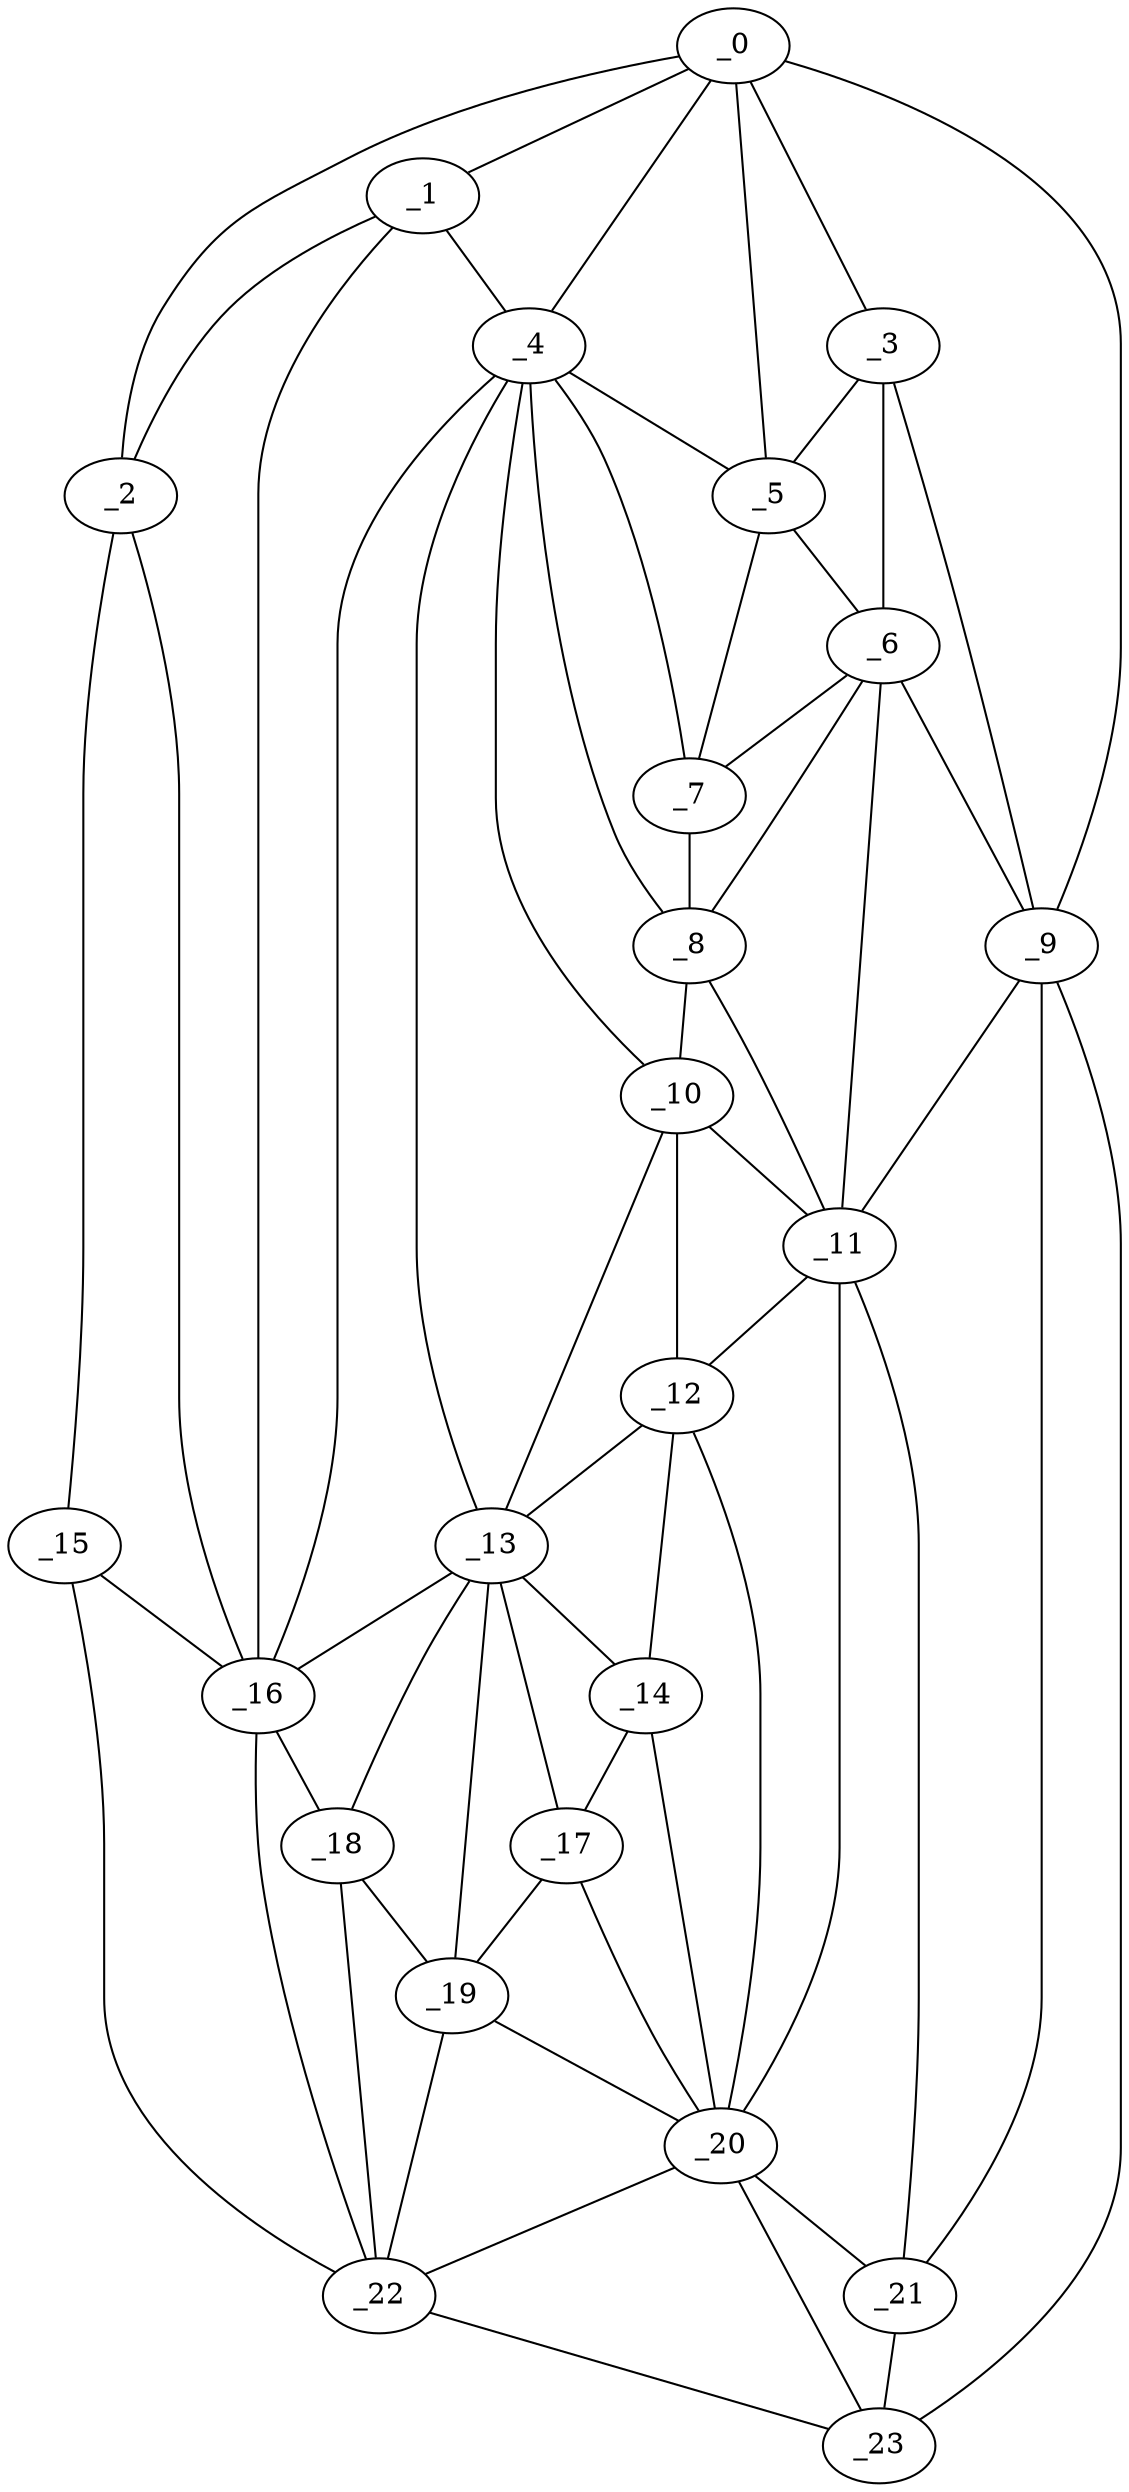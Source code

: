 graph "obj24__335.gxl" {
	_0	 [x=39,
		y=58];
	_1	 [x=42,
		y=29];
	_0 -- _1	 [valence=1];
	_2	 [x=43,
		y=8];
	_0 -- _2	 [valence=1];
	_3	 [x=52,
		y=82];
	_0 -- _3	 [valence=1];
	_4	 [x=56,
		y=62];
	_0 -- _4	 [valence=1];
	_5	 [x=56,
		y=73];
	_0 -- _5	 [valence=2];
	_9	 [x=72,
		y=125];
	_0 -- _9	 [valence=1];
	_1 -- _2	 [valence=2];
	_1 -- _4	 [valence=2];
	_16	 [x=89,
		y=28];
	_1 -- _16	 [valence=1];
	_15	 [x=89,
		y=8];
	_2 -- _15	 [valence=1];
	_2 -- _16	 [valence=2];
	_3 -- _5	 [valence=1];
	_6	 [x=65,
		y=81];
	_3 -- _6	 [valence=2];
	_3 -- _9	 [valence=2];
	_4 -- _5	 [valence=2];
	_7	 [x=66,
		y=76];
	_4 -- _7	 [valence=2];
	_8	 [x=70,
		y=74];
	_4 -- _8	 [valence=1];
	_10	 [x=74,
		y=71];
	_4 -- _10	 [valence=1];
	_13	 [x=82,
		y=60];
	_4 -- _13	 [valence=2];
	_4 -- _16	 [valence=1];
	_5 -- _6	 [valence=2];
	_5 -- _7	 [valence=2];
	_6 -- _7	 [valence=2];
	_6 -- _8	 [valence=2];
	_6 -- _9	 [valence=2];
	_11	 [x=80,
		y=81];
	_6 -- _11	 [valence=2];
	_7 -- _8	 [valence=2];
	_8 -- _10	 [valence=2];
	_8 -- _11	 [valence=2];
	_9 -- _11	 [valence=2];
	_21	 [x=93,
		y=112];
	_9 -- _21	 [valence=1];
	_23	 [x=94,
		y=118];
	_9 -- _23	 [valence=1];
	_10 -- _11	 [valence=2];
	_12	 [x=81,
		y=74];
	_10 -- _12	 [valence=2];
	_10 -- _13	 [valence=2];
	_11 -- _12	 [valence=1];
	_20	 [x=93,
		y=78];
	_11 -- _20	 [valence=2];
	_11 -- _21	 [valence=2];
	_12 -- _13	 [valence=2];
	_14	 [x=87,
		y=71];
	_12 -- _14	 [valence=2];
	_12 -- _20	 [valence=2];
	_13 -- _14	 [valence=1];
	_13 -- _16	 [valence=2];
	_17	 [x=91,
		y=65];
	_13 -- _17	 [valence=1];
	_18	 [x=93,
		y=49];
	_13 -- _18	 [valence=2];
	_19	 [x=93,
		y=56];
	_13 -- _19	 [valence=2];
	_14 -- _17	 [valence=2];
	_14 -- _20	 [valence=1];
	_15 -- _16	 [valence=2];
	_22	 [x=94,
		y=36];
	_15 -- _22	 [valence=1];
	_16 -- _18	 [valence=2];
	_16 -- _22	 [valence=1];
	_17 -- _19	 [valence=2];
	_17 -- _20	 [valence=1];
	_18 -- _19	 [valence=2];
	_18 -- _22	 [valence=2];
	_19 -- _20	 [valence=2];
	_19 -- _22	 [valence=1];
	_20 -- _21	 [valence=1];
	_20 -- _22	 [valence=1];
	_20 -- _23	 [valence=2];
	_21 -- _23	 [valence=2];
	_22 -- _23	 [valence=1];
}
